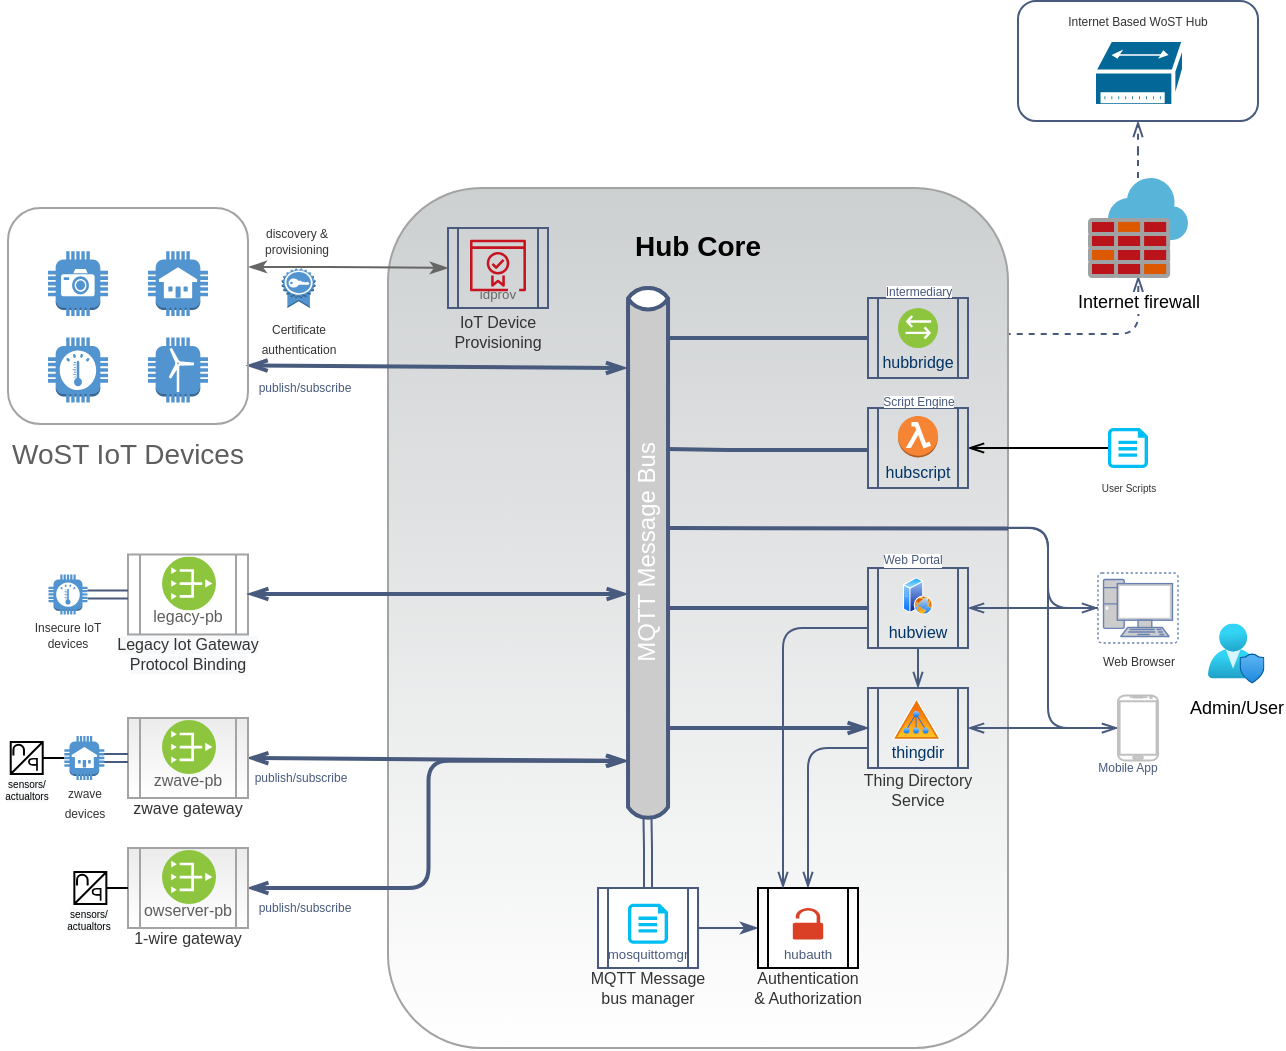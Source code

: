 <mxfile>
    <diagram id="R2lEEEUBdFMjLlhIrx00" name="Page-1">
        <mxGraphModel dx="1558" dy="1022" grid="1" gridSize="10" guides="1" tooltips="1" connect="1" arrows="1" fold="1" page="1" pageScale="1" pageWidth="1100" pageHeight="850" math="0" shadow="0" extFonts="Permanent Marker^https://fonts.googleapis.com/css?family=Permanent+Marker">
            <root>
                <mxCell id="0"/>
                <mxCell id="1" parent="0"/>
                <mxCell id="lF8kmD1tluEkQYO1DwVj-107" style="edgeStyle=orthogonalEdgeStyle;rounded=1;orthogonalLoop=1;jettySize=auto;html=1;entryX=0.503;entryY=0.978;entryDx=0;entryDy=0;entryPerimeter=0;fontSize=6;fontColor=#333333;startArrow=none;startFill=0;endArrow=openThin;endFill=0;strokeColor=#485A7D;strokeWidth=1;exitX=1.007;exitY=0.45;exitDx=0;exitDy=0;dashed=1;exitPerimeter=0;" parent="1" source="bU0qzXOmjMXZSUoyWyyo-3" target="N-IbD50z_q2hXyC0bmqv-1" edge="1">
                    <mxGeometry relative="1" as="geometry"/>
                </mxCell>
                <mxCell id="lF8kmD1tluEkQYO1DwVj-26" value="&lt;h3 style=&quot;font-size: 14px;&quot;&gt;Hub Core&lt;/h3&gt;" style="rounded=1;whiteSpace=wrap;html=1;fontSize=14;verticalAlign=top;strokeColor=#A3A3A3;fillColor=#CDD0D1;gradientColor=#ffffff;" parent="1" vertex="1">
                    <mxGeometry x="270" y="110" width="310" height="430" as="geometry"/>
                </mxCell>
                <mxCell id="lF8kmD1tluEkQYO1DwVj-121" style="edgeStyle=orthogonalEdgeStyle;rounded=1;orthogonalLoop=1;jettySize=auto;html=1;entryX=0.5;entryY=1;entryDx=0;entryDy=0;dashed=1;fontSize=6;fontColor=#333333;startArrow=none;startFill=0;endArrow=openThin;endFill=0;strokeColor=#485A7D;strokeWidth=1;" parent="1" source="N-IbD50z_q2hXyC0bmqv-1" target="lF8kmD1tluEkQYO1DwVj-119" edge="1">
                    <mxGeometry relative="1" as="geometry"/>
                </mxCell>
                <mxCell id="N-IbD50z_q2hXyC0bmqv-1" value="Internet firewall" style="aspect=fixed;html=1;points=[];align=center;image;fontSize=9;image=img/lib/mscae/Azure_Firewall.svg;" parent="1" vertex="1">
                    <mxGeometry x="620" y="105" width="50" height="50" as="geometry"/>
                </mxCell>
                <mxCell id="N-IbD50z_q2hXyC0bmqv-20" value="&lt;font style=&quot;font-size: 9px&quot;&gt;Admin/User&lt;/font&gt;" style="aspect=fixed;html=1;points=[];align=center;image;fontSize=9;image=img/lib/azure2/management_governance/User_Privacy.svg;" parent="1" vertex="1">
                    <mxGeometry x="680" y="327.74" width="28.24" height="30" as="geometry"/>
                </mxCell>
                <mxCell id="lF8kmD1tluEkQYO1DwVj-56" style="edgeStyle=orthogonalEdgeStyle;rounded=1;orthogonalLoop=1;jettySize=auto;html=1;entryX=1;entryY=0.5;entryDx=0;entryDy=0;fontSize=6;fontColor=#333333;startArrow=openThin;startFill=0;endArrow=openThin;endFill=0;strokeColor=#485A7D;exitX=0.115;exitY=0.237;exitDx=0;exitDy=0;exitPerimeter=0;strokeWidth=2;" parent="1" source="N-IbD50z_q2hXyC0bmqv-24" target="lF8kmD1tluEkQYO1DwVj-37" edge="1">
                    <mxGeometry relative="1" as="geometry"/>
                </mxCell>
                <mxCell id="N-IbD50z_q2hXyC0bmqv-24" value="MQTT Message Bus" style="html=1;fillColor=#CCCCCC;gradientColor=none;gradientDirection=north;strokeWidth=2;shape=mxgraph.networks.bus;gradientColor=none;gradientDirection=north;fontColor=#ffffff;perimeter=backbonePerimeter;backboneSize=20;rotation=-90;strokeColor=#485A7D;" parent="1" vertex="1">
                    <mxGeometry x="264.94" y="272.93" width="270.16" height="39" as="geometry"/>
                </mxCell>
                <mxCell id="N-IbD50z_q2hXyC0bmqv-25" value="" style="edgeStyle=none;rounded=0;endArrow=openThin;html=1;strokeWidth=2;entryX=0.842;entryY=0.222;entryDx=0;entryDy=0;entryPerimeter=0;exitX=0.997;exitY=0.729;exitDx=0;exitDy=0;strokeColor=#485A7D;startArrow=openThin;startFill=0;endFill=0;exitPerimeter=0;" parent="1" source="lF8kmD1tluEkQYO1DwVj-42" target="N-IbD50z_q2hXyC0bmqv-24" edge="1">
                    <mxGeometry relative="1" as="geometry">
                        <mxPoint x="320" y="199" as="sourcePoint"/>
                    </mxGeometry>
                </mxCell>
                <mxCell id="N-IbD50z_q2hXyC0bmqv-26" value="" style="edgeStyle=none;rounded=0;endArrow=openThin;html=1;strokeWidth=2;entryX=0.115;entryY=0.222;entryDx=0;entryDy=0;entryPerimeter=0;exitX=1;exitY=0.5;exitDx=0;exitDy=0;strokeColor=#485A7D;startArrow=openThin;startFill=0;endFill=0;" parent="1" source="lF8kmD1tluEkQYO1DwVj-50" target="N-IbD50z_q2hXyC0bmqv-24" edge="1">
                    <mxGeometry relative="1" as="geometry">
                        <mxPoint x="320" y="241" as="sourcePoint"/>
                    </mxGeometry>
                </mxCell>
                <mxCell id="N-IbD50z_q2hXyC0bmqv-27" value="" style="edgeStyle=none;rounded=0;endArrow=none;html=1;strokeWidth=2;entryX=0.546;entryY=0.764;entryDx=0;entryDy=0;entryPerimeter=0;strokeColor=#485A7D;exitX=1;exitY=0.396;exitDx=0;exitDy=0;exitPerimeter=0;" parent="1" source="lF8kmD1tluEkQYO1DwVj-26" target="N-IbD50z_q2hXyC0bmqv-24" edge="1">
                    <mxGeometry relative="1" as="geometry">
                        <mxPoint x="510" y="193" as="sourcePoint"/>
                        <Array as="points"/>
                    </mxGeometry>
                </mxCell>
                <mxCell id="N-IbD50z_q2hXyC0bmqv-28" value="" style="edgeStyle=none;rounded=0;endArrow=none;html=1;strokeWidth=2;entryX=0.692;entryY=0.737;entryDx=0;entryDy=0;entryPerimeter=0;strokeColor=#485A7D;" parent="1" target="N-IbD50z_q2hXyC0bmqv-24" edge="1">
                    <mxGeometry relative="1" as="geometry">
                        <mxPoint x="510" y="241" as="sourcePoint"/>
                        <Array as="points">
                            <mxPoint x="440" y="241"/>
                        </Array>
                    </mxGeometry>
                </mxCell>
                <mxCell id="N-IbD50z_q2hXyC0bmqv-30" value="" style="edgeStyle=none;rounded=0;endArrow=none;html=1;strokeWidth=2;exitX=0;exitY=0.5;exitDx=0;exitDy=0;startArrow=openThin;startFill=0;strokeColor=#485A7D;" parent="1" source="lF8kmD1tluEkQYO1DwVj-8" target="N-IbD50z_q2hXyC0bmqv-24" edge="1">
                    <mxGeometry relative="1" as="geometry">
                        <mxPoint x="370" y="350" as="sourcePoint"/>
                    </mxGeometry>
                </mxCell>
                <mxCell id="N-IbD50z_q2hXyC0bmqv-31" value="" style="edgeStyle=none;rounded=0;endArrow=none;html=1;strokeWidth=2;strokeColor=#485A7D;" parent="1" target="N-IbD50z_q2hXyC0bmqv-24" edge="1">
                    <mxGeometry relative="1" as="geometry">
                        <mxPoint x="510" y="320" as="sourcePoint"/>
                        <Array as="points">
                            <mxPoint x="420" y="320"/>
                        </Array>
                    </mxGeometry>
                </mxCell>
                <mxCell id="lF8kmD1tluEkQYO1DwVj-3" value="" style="group;strokeColor=#485A7D;" parent="1" vertex="1" connectable="0">
                    <mxGeometry x="375.01" y="460" width="50" height="40" as="geometry"/>
                </mxCell>
                <mxCell id="lF8kmD1tluEkQYO1DwVj-1" value="&lt;font style=&quot;font-size: 8px&quot;&gt;&lt;sub&gt;mosquittomgr&lt;/sub&gt;&lt;/font&gt;" style="shape=process;whiteSpace=wrap;html=1;backgroundOutline=1;align=center;verticalAlign=bottom;fontColor=#485A7D;strokeColor=#485A7D;" parent="lF8kmD1tluEkQYO1DwVj-3" vertex="1">
                    <mxGeometry width="50" height="40" as="geometry"/>
                </mxCell>
                <mxCell id="lF8kmD1tluEkQYO1DwVj-61" value="" style="verticalLabelPosition=bottom;html=1;verticalAlign=top;align=center;strokeColor=none;fillColor=#00BEF2;shape=mxgraph.azure.cloud_services_configuration_file;pointerEvents=1;fontSize=5;fontColor=#333333;" parent="lF8kmD1tluEkQYO1DwVj-3" vertex="1">
                    <mxGeometry x="15.01" y="7.9" width="20" height="20" as="geometry"/>
                </mxCell>
                <mxCell id="lF8kmD1tluEkQYO1DwVj-15" style="edgeStyle=orthogonalEdgeStyle;rounded=1;orthogonalLoop=1;jettySize=auto;html=1;fontSize=8;entryX=0.009;entryY=0.493;entryDx=0;entryDy=0;entryPerimeter=0;shape=link;strokeColor=#485A7D;" parent="1" source="lF8kmD1tluEkQYO1DwVj-1" target="N-IbD50z_q2hXyC0bmqv-24" edge="1">
                    <mxGeometry relative="1" as="geometry"/>
                </mxCell>
                <mxCell id="lF8kmD1tluEkQYO1DwVj-16" value="&lt;font style=&quot;font-size: 8px&quot;&gt;MQTT Message bus manager&lt;/font&gt;" style="text;html=1;strokeColor=none;fillColor=none;align=center;verticalAlign=middle;whiteSpace=wrap;rounded=0;fontSize=8;fontColor=#333333;" parent="1" vertex="1">
                    <mxGeometry x="370" y="500" width="60" height="20" as="geometry"/>
                </mxCell>
                <mxCell id="lF8kmD1tluEkQYO1DwVj-17" value="" style="group;fontColor=#485A7D;" parent="1" vertex="1" connectable="0">
                    <mxGeometry x="300" y="130" width="50" height="40" as="geometry"/>
                </mxCell>
                <mxCell id="lF8kmD1tluEkQYO1DwVj-18" value="&lt;font style=&quot;font-size: 8px&quot; color=&quot;#666666&quot;&gt;&lt;sub&gt;idprov&lt;/sub&gt;&lt;/font&gt;" style="shape=process;whiteSpace=wrap;html=1;backgroundOutline=1;align=center;verticalAlign=bottom;strokeColor=#485A7D;fillColor=none;" parent="lF8kmD1tluEkQYO1DwVj-17" vertex="1">
                    <mxGeometry width="50" height="40" as="geometry"/>
                </mxCell>
                <mxCell id="lF8kmD1tluEkQYO1DwVj-21" value="" style="outlineConnect=0;fontColor=#232F3E;gradientColor=none;fillColor=#C7131F;strokeColor=none;dashed=0;verticalLabelPosition=bottom;verticalAlign=top;align=center;html=1;fontSize=12;fontStyle=0;aspect=fixed;pointerEvents=1;shape=mxgraph.aws4.certificate_manager_2;" parent="lF8kmD1tluEkQYO1DwVj-17" vertex="1">
                    <mxGeometry x="11" y="5.79" width="28" height="25.85" as="geometry"/>
                </mxCell>
                <mxCell id="lF8kmD1tluEkQYO1DwVj-25" value="&lt;font style=&quot;font-size: 8px&quot; color=&quot;#333333&quot;&gt;IoT Device Provisioning&lt;/font&gt;" style="text;html=1;strokeColor=none;fillColor=none;align=center;verticalAlign=middle;whiteSpace=wrap;rounded=0;fontSize=8;fontColor=#485A7D;" parent="1" vertex="1">
                    <mxGeometry x="295" y="174.5" width="60" height="15" as="geometry"/>
                </mxCell>
                <mxCell id="lF8kmD1tluEkQYO1DwVj-33" style="edgeStyle=orthogonalEdgeStyle;rounded=1;orthogonalLoop=1;jettySize=auto;html=1;exitX=1;exitY=0.5;exitDx=0;exitDy=0;entryX=0;entryY=0.5;entryDx=0;entryDy=0;fontSize=14;endArrow=classicThin;endFill=1;strokeColor=#485A7D;" parent="1" source="lF8kmD1tluEkQYO1DwVj-1" target="N-IbD50z_q2hXyC0bmqv-35" edge="1">
                    <mxGeometry relative="1" as="geometry"/>
                </mxCell>
                <mxCell id="lF8kmD1tluEkQYO1DwVj-34" style="edgeStyle=orthogonalEdgeStyle;rounded=1;orthogonalLoop=1;jettySize=auto;html=1;exitX=0;exitY=0.75;exitDx=0;exitDy=0;entryX=0.5;entryY=0;entryDx=0;entryDy=0;fontSize=14;endArrow=openThin;endFill=0;strokeColor=#485A7D;" parent="1" source="lF8kmD1tluEkQYO1DwVj-8" target="N-IbD50z_q2hXyC0bmqv-35" edge="1">
                    <mxGeometry relative="1" as="geometry"/>
                </mxCell>
                <mxCell id="lF8kmD1tluEkQYO1DwVj-44" style="edgeStyle=orthogonalEdgeStyle;rounded=1;orthogonalLoop=1;jettySize=auto;html=1;exitX=1.003;exitY=0.273;exitDx=0;exitDy=0;entryX=0;entryY=0.5;entryDx=0;entryDy=0;fontSize=14;startArrow=classicThin;startFill=1;endArrow=classicThin;endFill=1;strokeColor=#666666;exitPerimeter=0;" parent="1" source="lF8kmD1tluEkQYO1DwVj-42" target="lF8kmD1tluEkQYO1DwVj-18" edge="1">
                    <mxGeometry relative="1" as="geometry"/>
                </mxCell>
                <mxCell id="lF8kmD1tluEkQYO1DwVj-53" value="discovery &amp;amp; &lt;br&gt;provisioning" style="edgeLabel;html=1;align=center;verticalAlign=middle;resizable=0;points=[];fontSize=6;fontColor=#333333;" parent="lF8kmD1tluEkQYO1DwVj-44" vertex="1" connectable="0">
                    <mxGeometry x="-0.529" y="-1" relative="1" as="geometry">
                        <mxPoint y="-14" as="offset"/>
                    </mxGeometry>
                </mxCell>
                <mxCell id="lF8kmD1tluEkQYO1DwVj-45" value="" style="outlineConnect=0;dashed=0;verticalLabelPosition=bottom;verticalAlign=top;align=center;html=1;shape=mxgraph.aws3.certificate;fillColor=#5294CF;gradientColor=none;fontSize=14;strokeColor=#A3A3A3;" parent="1" vertex="1">
                    <mxGeometry x="216.82" y="150" width="17" height="20" as="geometry"/>
                </mxCell>
                <mxCell id="lF8kmD1tluEkQYO1DwVj-47" value="&lt;font style=&quot;font-size: 6px&quot; color=&quot;#333333&quot;&gt;Certificate authentication&lt;/font&gt;" style="text;html=1;strokeColor=none;fillColor=none;align=center;verticalAlign=middle;whiteSpace=wrap;rounded=0;fontSize=8;" parent="1" vertex="1">
                    <mxGeometry x="206.82" y="177.5" width="37" height="15" as="geometry"/>
                </mxCell>
                <mxCell id="lF8kmD1tluEkQYO1DwVj-54" value="&lt;font color=&quot;#485a7d&quot;&gt;publish/subscribe&lt;/font&gt;" style="edgeLabel;html=1;align=center;verticalAlign=middle;resizable=0;points=[];fontSize=6;" parent="1" vertex="1" connectable="0">
                    <mxGeometry x="230" y="210" as="geometry">
                        <mxPoint x="-2" as="offset"/>
                    </mxGeometry>
                </mxCell>
                <mxCell id="lF8kmD1tluEkQYO1DwVj-55" value="" style="group" parent="1" vertex="1" connectable="0">
                    <mxGeometry x="505" y="360" width="60" height="58" as="geometry"/>
                </mxCell>
                <mxCell id="lF8kmD1tluEkQYO1DwVj-9" value="" style="group" parent="lF8kmD1tluEkQYO1DwVj-55" vertex="1" connectable="0">
                    <mxGeometry x="15" width="40" height="40" as="geometry"/>
                </mxCell>
                <mxCell id="lF8kmD1tluEkQYO1DwVj-8" value="&lt;font&gt;thingdir&lt;/font&gt;" style="shape=process;whiteSpace=wrap;html=1;backgroundOutline=1;gradientColor=none;verticalAlign=bottom;fillColor=none;fontSize=8;fontColor=#003366;strokeColor=#485A7D;" parent="lF8kmD1tluEkQYO1DwVj-9" vertex="1">
                    <mxGeometry x="-10" width="50" height="40" as="geometry"/>
                </mxCell>
                <mxCell id="lF8kmD1tluEkQYO1DwVj-7" value="" style="aspect=fixed;perimeter=ellipsePerimeter;html=1;align=center;shadow=0;dashed=0;spacingTop=3;image;image=img/lib/active_directory/active_directory.svg;fillColor=#5E5E5E;gradientColor=none;" parent="lF8kmD1tluEkQYO1DwVj-9" vertex="1">
                    <mxGeometry x="2" y="5" width="24.62" height="20.93" as="geometry"/>
                </mxCell>
                <mxCell id="lF8kmD1tluEkQYO1DwVj-13" value="&lt;font style=&quot;font-size: 8px&quot; color=&quot;#333333&quot;&gt;Thing Directory Service&lt;/font&gt;" style="text;html=1;strokeColor=none;fillColor=none;align=center;verticalAlign=middle;whiteSpace=wrap;rounded=0;fontSize=8;fontColor=#666666;" parent="lF8kmD1tluEkQYO1DwVj-55" vertex="1">
                    <mxGeometry y="43" width="60" height="15" as="geometry"/>
                </mxCell>
                <mxCell id="lF8kmD1tluEkQYO1DwVj-2" value="" style="group;fontColor=#485A7D;" parent="1" vertex="1" connectable="0">
                    <mxGeometry x="455" y="460" width="50" height="40" as="geometry"/>
                </mxCell>
                <mxCell id="N-IbD50z_q2hXyC0bmqv-35" value="&lt;font style=&quot;font-size: 8px&quot; color=&quot;#485a7d&quot;&gt;&lt;sub&gt;hubauth&lt;/sub&gt;&lt;/font&gt;" style="shape=process;whiteSpace=wrap;html=1;backgroundOutline=1;align=center;verticalAlign=bottom;" parent="lF8kmD1tluEkQYO1DwVj-2" vertex="1">
                    <mxGeometry width="50" height="40" as="geometry"/>
                </mxCell>
                <mxCell id="N-IbD50z_q2hXyC0bmqv-36" value="" style="pointerEvents=1;shadow=0;dashed=0;html=1;strokeColor=none;labelPosition=center;verticalLabelPosition=bottom;verticalAlign=top;outlineConnect=0;align=center;shape=mxgraph.office.security.lock_unprotected;fillColor=#DA4026;" parent="lF8kmD1tluEkQYO1DwVj-2" vertex="1">
                    <mxGeometry x="17.4" y="10" width="15.21" height="15.79" as="geometry"/>
                </mxCell>
                <mxCell id="lF8kmD1tluEkQYO1DwVj-12" value="&lt;font style=&quot;font-size: 8px&quot; color=&quot;#333333&quot;&gt;Authentication &amp;amp; Authorization&lt;/font&gt;" style="text;html=1;strokeColor=none;fillColor=none;align=center;verticalAlign=middle;whiteSpace=wrap;rounded=0;fontSize=8;" parent="1" vertex="1">
                    <mxGeometry x="450" y="500" width="60" height="20" as="geometry"/>
                </mxCell>
                <mxCell id="lF8kmD1tluEkQYO1DwVj-65" value="" style="group" parent="1" vertex="1" connectable="0">
                    <mxGeometry x="510" y="300" width="50" height="40" as="geometry"/>
                </mxCell>
                <mxCell id="lF8kmD1tluEkQYO1DwVj-63" value="" style="aspect=fixed;perimeter=ellipsePerimeter;html=1;align=center;shadow=0;dashed=0;spacingTop=3;image;image=img/lib/active_directory/web_server.svg;fontSize=5;fontColor=#333333;strokeColor=#485A7D;fillColor=none;gradientColor=none;" parent="lF8kmD1tluEkQYO1DwVj-65" vertex="1">
                    <mxGeometry x="17.5" y="4.63" width="15" height="18.75" as="geometry"/>
                </mxCell>
                <mxCell id="lF8kmD1tluEkQYO1DwVj-64" value="&lt;font&gt;hubview&lt;br&gt;&lt;/font&gt;" style="shape=process;whiteSpace=wrap;html=1;backgroundOutline=1;gradientColor=none;verticalAlign=bottom;fillColor=none;fontSize=8;fontColor=#003366;strokeColor=#485A7D;" parent="lF8kmD1tluEkQYO1DwVj-65" vertex="1">
                    <mxGeometry width="50" height="40" as="geometry"/>
                </mxCell>
                <mxCell id="lF8kmD1tluEkQYO1DwVj-67" style="edgeStyle=orthogonalEdgeStyle;rounded=1;orthogonalLoop=1;jettySize=auto;html=1;entryX=0.5;entryY=0;entryDx=0;entryDy=0;fontSize=5;fontColor=#333333;startArrow=none;startFill=0;endArrow=openThin;endFill=0;strokeWidth=1;strokeColor=#485A7D;" parent="1" source="lF8kmD1tluEkQYO1DwVj-64" target="lF8kmD1tluEkQYO1DwVj-8" edge="1">
                    <mxGeometry relative="1" as="geometry"/>
                </mxCell>
                <mxCell id="lF8kmD1tluEkQYO1DwVj-68" style="edgeStyle=orthogonalEdgeStyle;rounded=1;orthogonalLoop=1;jettySize=auto;html=1;exitX=0;exitY=0.75;exitDx=0;exitDy=0;entryX=0.25;entryY=0;entryDx=0;entryDy=0;fontSize=5;fontColor=#333333;startArrow=none;startFill=0;endArrow=openThin;endFill=0;strokeColor=#485A7D;strokeWidth=1;" parent="1" source="lF8kmD1tluEkQYO1DwVj-64" target="N-IbD50z_q2hXyC0bmqv-35" edge="1">
                    <mxGeometry relative="1" as="geometry"/>
                </mxCell>
                <mxCell id="bU0qzXOmjMXZSUoyWyyo-9" style="edgeStyle=orthogonalEdgeStyle;rounded=0;orthogonalLoop=1;jettySize=auto;html=1;entryX=0;entryY=0.5;entryDx=0;entryDy=0;entryPerimeter=0;endArrow=none;endFill=0;startArrow=openThin;startFill=0;" parent="1" source="lF8kmD1tluEkQYO1DwVj-72" target="bU0qzXOmjMXZSUoyWyyo-8" edge="1">
                    <mxGeometry relative="1" as="geometry"/>
                </mxCell>
                <mxCell id="lF8kmD1tluEkQYO1DwVj-72" value="&lt;font&gt;hubscript&lt;br&gt;&lt;/font&gt;" style="shape=process;whiteSpace=wrap;html=1;backgroundOutline=1;gradientColor=none;verticalAlign=bottom;fillColor=none;fontSize=8;fontColor=#003366;strokeColor=#485A7D;" parent="1" vertex="1">
                    <mxGeometry x="510" y="220" width="50" height="40" as="geometry"/>
                </mxCell>
                <mxCell id="lF8kmD1tluEkQYO1DwVj-77" style="edgeStyle=orthogonalEdgeStyle;rounded=1;orthogonalLoop=1;jettySize=auto;html=1;entryX=1;entryY=0.5;entryDx=0;entryDy=0;fontSize=5;fontColor=#333333;startArrow=none;startFill=0;endArrow=openThin;endFill=0;strokeColor=#485A7D;strokeWidth=1;exitX=0;exitY=0.5;exitDx=0;exitDy=0;exitPerimeter=0;" parent="1" source="lF8kmD1tluEkQYO1DwVj-114" target="lF8kmD1tluEkQYO1DwVj-64" edge="1">
                    <mxGeometry relative="1" as="geometry">
                        <mxPoint x="629.6" y="327.962" as="sourcePoint"/>
                    </mxGeometry>
                </mxCell>
                <mxCell id="lF8kmD1tluEkQYO1DwVj-80" value="" style="group;verticalAlign=top;labelPosition=center;verticalLabelPosition=bottom;align=center;" parent="1" vertex="1" connectable="0">
                    <mxGeometry x="80" y="120" width="120" height="135" as="geometry"/>
                </mxCell>
                <mxCell id="lF8kmD1tluEkQYO1DwVj-42" value="&lt;font color=&quot;#5e5e5e&quot; style=&quot;font-size: 14px;&quot;&gt;WoST IoT Devices&lt;/font&gt;" style="rounded=1;whiteSpace=wrap;html=1;fontSize=14;strokeColor=#A3A3A3;fillColor=none;gradientColor=none;verticalAlign=top;labelPosition=center;verticalLabelPosition=bottom;align=center;" parent="lF8kmD1tluEkQYO1DwVj-80" vertex="1">
                    <mxGeometry width="120" height="108" as="geometry"/>
                </mxCell>
                <mxCell id="lF8kmD1tluEkQYO1DwVj-28" value="" style="outlineConnect=0;dashed=0;verticalLabelPosition=bottom;verticalAlign=top;align=center;html=1;shape=mxgraph.aws3.thermostat;fillColor=#5294CF;gradientColor=none;fontSize=14;strokeColor=#A3A3A3;labelPosition=center;" parent="lF8kmD1tluEkQYO1DwVj-80" vertex="1">
                    <mxGeometry x="20" y="64.8" width="30" height="32.4" as="geometry"/>
                </mxCell>
                <mxCell id="lF8kmD1tluEkQYO1DwVj-29" value="" style="outlineConnect=0;dashed=0;verticalLabelPosition=bottom;verticalAlign=top;align=center;html=1;shape=mxgraph.aws3.house;fillColor=#5294CF;gradientColor=none;fontSize=14;strokeColor=#A3A3A3;labelPosition=center;" parent="lF8kmD1tluEkQYO1DwVj-80" vertex="1">
                    <mxGeometry x="70" y="21.6" width="30" height="32.4" as="geometry"/>
                </mxCell>
                <mxCell id="lF8kmD1tluEkQYO1DwVj-30" value="" style="outlineConnect=0;dashed=0;verticalLabelPosition=bottom;verticalAlign=top;align=center;html=1;shape=mxgraph.aws3.camera;fillColor=#5294CF;gradientColor=none;fontSize=14;strokeColor=#A3A3A3;labelPosition=center;" parent="lF8kmD1tluEkQYO1DwVj-80" vertex="1">
                    <mxGeometry x="20" y="21.6" width="30" height="32.4" as="geometry"/>
                </mxCell>
                <mxCell id="lF8kmD1tluEkQYO1DwVj-31" value="" style="outlineConnect=0;dashed=0;verticalLabelPosition=bottom;verticalAlign=top;align=center;html=1;shape=mxgraph.aws3.windfarm;fillColor=#5294CF;gradientColor=none;fontSize=14;strokeColor=#A3A3A3;labelPosition=center;" parent="lF8kmD1tluEkQYO1DwVj-80" vertex="1">
                    <mxGeometry x="70" y="64.8" width="30" height="32.4" as="geometry"/>
                </mxCell>
                <mxCell id="lF8kmD1tluEkQYO1DwVj-82" value="" style="group" parent="1" vertex="1" connectable="0">
                    <mxGeometry x="140" y="293.25" width="60" height="40" as="geometry"/>
                </mxCell>
                <mxCell id="lF8kmD1tluEkQYO1DwVj-83" value="&lt;font style=&quot;font-size: 8px&quot; color=&quot;#5e5e5e&quot;&gt;legacy-pb&lt;/font&gt;" style="shape=process;whiteSpace=wrap;html=1;backgroundOutline=1;fontSize=14;strokeColor=#A3A3A3;fillColor=none;gradientColor=none;verticalAlign=bottom;" parent="lF8kmD1tluEkQYO1DwVj-82" vertex="1">
                    <mxGeometry width="60" height="40" as="geometry"/>
                </mxCell>
                <mxCell id="lF8kmD1tluEkQYO1DwVj-84" value="" style="aspect=fixed;perimeter=ellipsePerimeter;html=1;align=center;shadow=0;dashed=0;fontColor=#4277BB;labelBackgroundColor=#ffffff;fontSize=12;spacingTop=3;image;image=img/lib/ibm/vpc/PublicGateway.svg;strokeColor=#A3A3A3;fillColor=none;gradientColor=none;" parent="lF8kmD1tluEkQYO1DwVj-82" vertex="1">
                    <mxGeometry x="17" y="1" width="27" height="27" as="geometry"/>
                </mxCell>
                <mxCell id="lF8kmD1tluEkQYO1DwVj-85" value="" style="group" parent="1" vertex="1" connectable="0">
                    <mxGeometry x="108.18" y="440" width="91.82" height="50" as="geometry"/>
                </mxCell>
                <mxCell id="lF8kmD1tluEkQYO1DwVj-38" value="&lt;font style=&quot;font-size: 8px&quot; color=&quot;#333333&quot;&gt;1-wire gateway&lt;/font&gt;" style="text;html=1;strokeColor=none;fillColor=none;align=center;verticalAlign=middle;whiteSpace=wrap;rounded=0;fontSize=8;" parent="lF8kmD1tluEkQYO1DwVj-85" vertex="1">
                    <mxGeometry x="31.82" y="40" width="60" height="10" as="geometry"/>
                </mxCell>
                <mxCell id="lF8kmD1tluEkQYO1DwVj-39" value="" style="group" parent="lF8kmD1tluEkQYO1DwVj-85" vertex="1" connectable="0">
                    <mxGeometry x="31.82" width="60" height="40" as="geometry"/>
                </mxCell>
                <mxCell id="lF8kmD1tluEkQYO1DwVj-37" value="&lt;font style=&quot;font-size: 8px&quot; color=&quot;#5e5e5e&quot;&gt;owserver-pb&lt;/font&gt;" style="shape=process;whiteSpace=wrap;html=1;backgroundOutline=1;fontSize=14;strokeColor=#A3A3A3;verticalAlign=bottom;fillColor=#EBEBEB;gradientColor=#ffffff;" parent="lF8kmD1tluEkQYO1DwVj-39" vertex="1">
                    <mxGeometry width="60" height="40" as="geometry"/>
                </mxCell>
                <mxCell id="lF8kmD1tluEkQYO1DwVj-36" value="" style="aspect=fixed;perimeter=ellipsePerimeter;html=1;align=center;shadow=0;dashed=0;fontColor=#4277BB;labelBackgroundColor=#ffffff;fontSize=12;spacingTop=3;image;image=img/lib/ibm/vpc/PublicGateway.svg;strokeColor=#A3A3A3;fillColor=none;gradientColor=none;" parent="lF8kmD1tluEkQYO1DwVj-39" vertex="1">
                    <mxGeometry x="17" y="1" width="27" height="27" as="geometry"/>
                </mxCell>
                <mxCell id="lF8kmD1tluEkQYO1DwVj-40" value="" style="verticalLabelPosition=bottom;aspect=fixed;html=1;verticalAlign=top;strokeColor=#000000;fillColor=#000000;align=center;outlineConnect=0;shape=mxgraph.fluid_power.x11770;points=[[0,0.5,0]];fontSize=14;flipH=1;" parent="lF8kmD1tluEkQYO1DwVj-85" vertex="1">
                    <mxGeometry x="5" y="11.99" width="26.82" height="16.02" as="geometry"/>
                </mxCell>
                <mxCell id="lF8kmD1tluEkQYO1DwVj-58" value="&lt;meta charset=&quot;utf-8&quot; style=&quot;font-size: 5px;&quot;&gt;&lt;span style=&quot;color: rgb(0, 0, 0); font-family: helvetica; font-size: 5px; font-style: normal; font-weight: 400; letter-spacing: normal; text-indent: 0px; text-transform: none; word-spacing: 0px; background-color: rgb(248, 249, 250); display: inline; float: none;&quot;&gt;sensors/&lt;/span&gt;&lt;br style=&quot;color: rgb(0, 0, 0); font-family: helvetica; font-size: 5px; font-style: normal; font-weight: 400; letter-spacing: normal; text-indent: 0px; text-transform: none; word-spacing: 0px; background-color: rgb(248, 249, 250);&quot;&gt;&lt;span style=&quot;color: rgb(0, 0, 0); font-family: helvetica; font-size: 5px; font-style: normal; font-weight: 400; letter-spacing: normal; text-indent: 0px; text-transform: none; word-spacing: 0px; background-color: rgb(248, 249, 250); display: inline; float: none;&quot;&gt;actualtors&lt;/span&gt;" style="text;whiteSpace=wrap;html=1;fontSize=5;fontColor=#333333;align=center;verticalAlign=middle;" parent="lF8kmD1tluEkQYO1DwVj-85" vertex="1">
                    <mxGeometry y="30" width="25" height="10" as="geometry"/>
                </mxCell>
                <mxCell id="lF8kmD1tluEkQYO1DwVj-86" value="" style="group" parent="1" vertex="1" connectable="0">
                    <mxGeometry x="76" y="375" width="124" height="50" as="geometry"/>
                </mxCell>
                <mxCell id="lF8kmD1tluEkQYO1DwVj-48" value="&lt;font style=&quot;font-size: 8px&quot; color=&quot;#333333&quot;&gt;zwave gateway&lt;/font&gt;" style="text;html=1;strokeColor=none;fillColor=none;align=center;verticalAlign=middle;whiteSpace=wrap;rounded=0;fontSize=8;" parent="lF8kmD1tluEkQYO1DwVj-86" vertex="1">
                    <mxGeometry x="64" y="40" width="60" height="10" as="geometry"/>
                </mxCell>
                <mxCell id="lF8kmD1tluEkQYO1DwVj-49" value="" style="group" parent="lF8kmD1tluEkQYO1DwVj-86" vertex="1" connectable="0">
                    <mxGeometry x="64" width="60" height="40" as="geometry"/>
                </mxCell>
                <mxCell id="lF8kmD1tluEkQYO1DwVj-50" value="&lt;font style=&quot;font-size: 8px&quot; color=&quot;#5e5e5e&quot;&gt;zwave-pb&lt;/font&gt;" style="shape=process;whiteSpace=wrap;html=1;backgroundOutline=1;fontSize=14;strokeColor=#A3A3A3;verticalAlign=bottom;fillColor=#EBEBEB;gradientColor=#ffffff;" parent="lF8kmD1tluEkQYO1DwVj-49" vertex="1">
                    <mxGeometry width="60" height="40" as="geometry"/>
                </mxCell>
                <mxCell id="lF8kmD1tluEkQYO1DwVj-51" value="" style="aspect=fixed;perimeter=ellipsePerimeter;html=1;align=center;shadow=0;dashed=0;fontColor=#4277BB;labelBackgroundColor=#ffffff;fontSize=12;spacingTop=3;image;image=img/lib/ibm/vpc/PublicGateway.svg;strokeColor=#A3A3A3;fillColor=none;gradientColor=none;" parent="lF8kmD1tluEkQYO1DwVj-49" vertex="1">
                    <mxGeometry x="17" y="1" width="27" height="27" as="geometry"/>
                </mxCell>
                <mxCell id="lF8kmD1tluEkQYO1DwVj-52" value="" style="verticalLabelPosition=bottom;aspect=fixed;html=1;verticalAlign=middle;strokeColor=#000000;fillColor=#000000;align=center;outlineConnect=0;shape=mxgraph.fluid_power.x11770;points=[[0,0.5,0]];fontSize=6;flipH=1;horizontal=1;" parent="lF8kmD1tluEkQYO1DwVj-86" vertex="1">
                    <mxGeometry x="5.36" y="11.99" width="26.82" height="16.02" as="geometry"/>
                </mxCell>
                <mxCell id="lF8kmD1tluEkQYO1DwVj-57" value="&lt;meta charset=&quot;utf-8&quot; style=&quot;font-size: 5px;&quot;&gt;&lt;span style=&quot;color: rgb(0, 0, 0); font-family: helvetica; font-size: 5px; font-style: normal; font-weight: 400; letter-spacing: normal; text-indent: 0px; text-transform: none; word-spacing: 0px; background-color: rgb(248, 249, 250); display: inline; float: none;&quot;&gt;sensors/&lt;/span&gt;&lt;br style=&quot;color: rgb(0, 0, 0); font-family: helvetica; font-size: 5px; font-style: normal; font-weight: 400; letter-spacing: normal; text-indent: 0px; text-transform: none; word-spacing: 0px; background-color: rgb(248, 249, 250);&quot;&gt;&lt;span style=&quot;color: rgb(0, 0, 0); font-family: helvetica; font-size: 5px; font-style: normal; font-weight: 400; letter-spacing: normal; text-indent: 0px; text-transform: none; word-spacing: 0px; background-color: rgb(248, 249, 250); display: inline; float: none;&quot;&gt;actualtors&lt;/span&gt;" style="text;whiteSpace=wrap;html=1;fontSize=5;fontColor=#333333;align=center;verticalAlign=middle;" parent="lF8kmD1tluEkQYO1DwVj-86" vertex="1">
                    <mxGeometry y="30" width="26.82" height="10" as="geometry"/>
                </mxCell>
                <mxCell id="lF8kmD1tluEkQYO1DwVj-60" style="edgeStyle=orthogonalEdgeStyle;rounded=1;orthogonalLoop=1;jettySize=auto;html=1;entryX=0;entryY=0.5;entryDx=0;entryDy=0;fontSize=6;fontColor=#333333;startArrow=none;startFill=0;endArrow=none;endFill=0;strokeColor=#485A7D;strokeWidth=1;shape=link;" parent="lF8kmD1tluEkQYO1DwVj-86" source="lF8kmD1tluEkQYO1DwVj-59" target="lF8kmD1tluEkQYO1DwVj-50" edge="1">
                    <mxGeometry relative="1" as="geometry"/>
                </mxCell>
                <mxCell id="lF8kmD1tluEkQYO1DwVj-59" value="&lt;font style=&quot;font-size: 6px&quot;&gt;zwave &lt;br&gt;devices&lt;/font&gt;" style="outlineConnect=0;dashed=0;verticalLabelPosition=bottom;verticalAlign=middle;align=center;html=1;shape=mxgraph.aws3.house;fillColor=#5294CF;gradientColor=none;fontSize=8;strokeColor=#485A7D;fontColor=#333333;" parent="lF8kmD1tluEkQYO1DwVj-86" vertex="1">
                    <mxGeometry x="32.18" y="9" width="20" height="21.99" as="geometry"/>
                </mxCell>
                <mxCell id="lF8kmD1tluEkQYO1DwVj-88" value="&lt;font color=&quot;#485a7d&quot;&gt;publish/subscribe&lt;/font&gt;" style="edgeLabel;html=1;align=center;verticalAlign=middle;resizable=0;points=[];fontSize=6;" parent="1" vertex="1" connectable="0">
                    <mxGeometry x="230" y="470" as="geometry">
                        <mxPoint x="-2" as="offset"/>
                    </mxGeometry>
                </mxCell>
                <mxCell id="lF8kmD1tluEkQYO1DwVj-89" value="&lt;font color=&quot;#485a7d&quot;&gt;publish/subscribe&lt;/font&gt;" style="edgeLabel;html=1;align=center;verticalAlign=middle;resizable=0;points=[];fontSize=6;" parent="1" vertex="1" connectable="0">
                    <mxGeometry x="228" y="405" as="geometry">
                        <mxPoint x="-2" as="offset"/>
                    </mxGeometry>
                </mxCell>
                <mxCell id="lF8kmD1tluEkQYO1DwVj-90" value="&lt;span style=&quot;color: rgb(51 , 51 , 51) ; font-family: &amp;#34;helvetica&amp;#34; ; font-size: 8px ; font-style: normal ; font-weight: 400 ; letter-spacing: normal ; text-indent: 0px ; text-transform: none ; word-spacing: 0px ; background-color: rgb(248 , 249 , 250) ; display: inline ; float: none&quot;&gt;Legacy Iot Gateway Protocol Binding&lt;br style=&quot;font-size: 8px&quot;&gt;&lt;/span&gt;" style="text;whiteSpace=wrap;html=1;fontSize=8;fontColor=#333333;verticalAlign=middle;align=center;labelPosition=center;verticalLabelPosition=middle;" parent="1" vertex="1">
                    <mxGeometry x="130" y="335.49" width="80" height="14.51" as="geometry"/>
                </mxCell>
                <mxCell id="lF8kmD1tluEkQYO1DwVj-91" value="" style="edgeStyle=none;rounded=0;endArrow=openThin;html=1;strokeWidth=2;strokeColor=#485A7D;startArrow=openThin;startFill=0;endFill=0;" parent="1" target="N-IbD50z_q2hXyC0bmqv-24" edge="1">
                    <mxGeometry relative="1" as="geometry">
                        <mxPoint x="200" y="313" as="sourcePoint"/>
                        <mxPoint x="389.178" y="313.972" as="targetPoint"/>
                    </mxGeometry>
                </mxCell>
                <mxCell id="lF8kmD1tluEkQYO1DwVj-104" style="edgeStyle=orthogonalEdgeStyle;rounded=1;orthogonalLoop=1;jettySize=auto;html=1;entryX=0;entryY=0.5;entryDx=0;entryDy=0;fontSize=6;fontColor=#333333;startArrow=openThin;startFill=0;endArrow=openThin;endFill=0;strokeColor=#485A7D;strokeWidth=1;shape=link;" parent="1" source="lF8kmD1tluEkQYO1DwVj-101" target="lF8kmD1tluEkQYO1DwVj-83" edge="1">
                    <mxGeometry relative="1" as="geometry"/>
                </mxCell>
                <mxCell id="lF8kmD1tluEkQYO1DwVj-101" value="" style="outlineConnect=0;dashed=0;verticalLabelPosition=bottom;verticalAlign=top;align=center;html=1;shape=mxgraph.aws3.thermostat;fillColor=#5294CF;gradientColor=none;fontSize=8;fontColor=#333333;strokeColor=#485A7D;" parent="1" vertex="1">
                    <mxGeometry x="100.25" y="303.25" width="19.5" height="20" as="geometry"/>
                </mxCell>
                <mxCell id="lF8kmD1tluEkQYO1DwVj-103" value="&lt;font face=&quot;helvetica&quot; style=&quot;font-size: 6px&quot;&gt;Insecure IoT devices&lt;/font&gt;" style="text;whiteSpace=wrap;html=1;fontSize=6;fontColor=#333333;verticalAlign=middle;align=center;" parent="1" vertex="1">
                    <mxGeometry x="90" y="323.25" width="40" height="22.25" as="geometry"/>
                </mxCell>
                <mxCell id="lF8kmD1tluEkQYO1DwVj-108" value="&lt;font color=&quot;#485a7d&quot;&gt;Web Portal&lt;/font&gt;" style="edgeLabel;html=1;align=center;verticalAlign=middle;resizable=0;points=[];fontSize=6;" parent="1" vertex="1" connectable="0">
                    <mxGeometry x="160" y="185" as="geometry">
                        <mxPoint x="372" y="111" as="offset"/>
                    </mxGeometry>
                </mxCell>
                <mxCell id="lF8kmD1tluEkQYO1DwVj-116" style="edgeStyle=orthogonalEdgeStyle;rounded=1;orthogonalLoop=1;jettySize=auto;html=1;entryX=1;entryY=0.5;entryDx=0;entryDy=0;fontSize=6;fontColor=#333333;startArrow=none;startFill=0;endArrow=openThin;endFill=0;strokeColor=#485A7D;strokeWidth=1;" parent="1" source="lF8kmD1tluEkQYO1DwVj-113" target="lF8kmD1tluEkQYO1DwVj-8" edge="1">
                    <mxGeometry relative="1" as="geometry"/>
                </mxCell>
                <mxCell id="lF8kmD1tluEkQYO1DwVj-118" style="edgeStyle=orthogonalEdgeStyle;rounded=1;orthogonalLoop=1;jettySize=auto;html=1;entryX=1.002;entryY=0.395;entryDx=0;entryDy=0;entryPerimeter=0;fontSize=6;fontColor=#333333;startArrow=openThin;startFill=0;endArrow=none;endFill=0;strokeColor=#485A7D;strokeWidth=1;" parent="1" source="lF8kmD1tluEkQYO1DwVj-113" target="lF8kmD1tluEkQYO1DwVj-26" edge="1">
                    <mxGeometry relative="1" as="geometry">
                        <Array as="points">
                            <mxPoint x="600" y="380"/>
                            <mxPoint x="600" y="280"/>
                        </Array>
                    </mxGeometry>
                </mxCell>
                <mxCell id="lF8kmD1tluEkQYO1DwVj-113" value="" style="verticalLabelPosition=bottom;verticalAlign=top;html=1;shadow=0;dashed=0;strokeWidth=1;shape=mxgraph.android.phone2;strokeColor=#c0c0c0;fontSize=5;fontColor=#333333;fillColor=none;gradientColor=none;" parent="1" vertex="1">
                    <mxGeometry x="635" y="363.75" width="20" height="32.5" as="geometry"/>
                </mxCell>
                <mxCell id="lF8kmD1tluEkQYO1DwVj-117" style="edgeStyle=orthogonalEdgeStyle;rounded=1;orthogonalLoop=1;jettySize=auto;html=1;fontSize=6;fontColor=#333333;startArrow=openThin;startFill=0;endArrow=none;endFill=0;strokeColor=#485A7D;strokeWidth=1;" parent="1" source="lF8kmD1tluEkQYO1DwVj-114" edge="1">
                    <mxGeometry relative="1" as="geometry">
                        <mxPoint x="580" y="280" as="targetPoint"/>
                        <Array as="points">
                            <mxPoint x="600" y="320"/>
                            <mxPoint x="600" y="280"/>
                        </Array>
                    </mxGeometry>
                </mxCell>
                <mxCell id="lF8kmD1tluEkQYO1DwVj-114" value="Web Browser" style="verticalAlign=top;verticalLabelPosition=bottom;labelPosition=center;align=center;html=1;outlineConnect=0;fillColor=#CCCCCC;strokeColor=#6881B3;gradientColor=none;gradientDirection=north;strokeWidth=2;shape=mxgraph.networks.virtual_pc;fontSize=6;fontColor=#333333;" parent="1" vertex="1">
                    <mxGeometry x="625" y="302.51" width="40" height="34.98" as="geometry"/>
                </mxCell>
                <mxCell id="lF8kmD1tluEkQYO1DwVj-115" value="&lt;span style=&quot;color: rgb(72 , 90 , 125) ; font-family: &amp;#34;helvetica&amp;#34; ; font-size: 6px ; font-style: normal ; font-weight: 400 ; letter-spacing: normal ; text-indent: 0px ; text-transform: none ; word-spacing: 0px ; background-color: rgb(255 , 255 , 255) ; display: inline ; float: none&quot;&gt;Mobile App&lt;/span&gt;" style="text;whiteSpace=wrap;html=1;fontSize=6;fontColor=#333333;align=center;verticalAlign=middle;" parent="1" vertex="1">
                    <mxGeometry x="620" y="395" width="40" height="10" as="geometry"/>
                </mxCell>
                <mxCell id="lF8kmD1tluEkQYO1DwVj-119" value="Internet Based WoST Hub" style="rounded=1;whiteSpace=wrap;html=1;fontSize=6;fontColor=#333333;strokeColor=#485A7D;fillColor=none;gradientColor=none;align=center;verticalAlign=top;" parent="1" vertex="1">
                    <mxGeometry x="585" y="16.5" width="120" height="60" as="geometry"/>
                </mxCell>
                <mxCell id="lF8kmD1tluEkQYO1DwVj-120" value="" style="shape=mxgraph.cisco.hubs_and_gateways.small_hub;html=1;pointerEvents=1;dashed=0;fillColor=#036897;strokeColor=#ffffff;strokeWidth=2;verticalLabelPosition=bottom;verticalAlign=top;align=center;outlineConnect=0;fontSize=6;fontColor=#333333;" parent="1" vertex="1">
                    <mxGeometry x="623" y="36" width="45" height="33" as="geometry"/>
                </mxCell>
                <mxCell id="bU0qzXOmjMXZSUoyWyyo-1" value="" style="outlineConnect=0;dashed=0;verticalLabelPosition=bottom;verticalAlign=top;align=center;html=1;shape=mxgraph.aws3.lambda_function;fillColor=#F58534;gradientColor=none;" parent="1" vertex="1">
                    <mxGeometry x="525" y="224" width="20" height="20.69" as="geometry"/>
                </mxCell>
                <mxCell id="bU0qzXOmjMXZSUoyWyyo-2" value="&lt;span style=&quot;color: rgb(72 , 90 , 125) ; font-family: &amp;#34;helvetica&amp;#34; ; font-size: 6px ; font-style: normal ; font-weight: 400 ; letter-spacing: normal ; text-indent: 0px ; text-transform: none ; word-spacing: 0px ; background-color: rgb(255 , 255 , 255) ; display: inline ; float: none&quot;&gt;Script Engine&lt;/span&gt;" style="text;html=1;verticalAlign=middle;align=center;" parent="1" vertex="1">
                    <mxGeometry x="520" y="210" width="30" height="10" as="geometry"/>
                </mxCell>
                <mxCell id="bU0qzXOmjMXZSUoyWyyo-3" value="&lt;font&gt;hubbridge&lt;br&gt;&lt;/font&gt;" style="shape=process;whiteSpace=wrap;html=1;backgroundOutline=1;gradientColor=none;verticalAlign=bottom;fillColor=none;fontSize=8;fontColor=#003366;strokeColor=#485A7D;" parent="1" vertex="1">
                    <mxGeometry x="510" y="165" width="50" height="40" as="geometry"/>
                </mxCell>
                <mxCell id="bU0qzXOmjMXZSUoyWyyo-4" value="&lt;span style=&quot;color: rgb(72 , 90 , 125) ; font-family: &amp;#34;helvetica&amp;#34; ; font-size: 6px ; font-style: normal ; font-weight: 400 ; letter-spacing: normal ; text-indent: 0px ; text-transform: none ; word-spacing: 0px ; background-color: rgb(255 , 255 , 255) ; display: inline ; float: none&quot;&gt;Intermediary&lt;/span&gt;" style="text;html=1;verticalAlign=middle;align=center;" parent="1" vertex="1">
                    <mxGeometry x="520" y="155" width="30" height="10" as="geometry"/>
                </mxCell>
                <mxCell id="bU0qzXOmjMXZSUoyWyyo-5" value="" style="edgeStyle=none;rounded=0;endArrow=none;html=1;strokeWidth=2;strokeColor=#485A7D;exitX=0;exitY=0.5;exitDx=0;exitDy=0;" parent="1" source="bU0qzXOmjMXZSUoyWyyo-3" edge="1">
                    <mxGeometry relative="1" as="geometry">
                        <mxPoint x="520" y="251" as="sourcePoint"/>
                        <Array as="points">
                            <mxPoint x="440" y="185"/>
                        </Array>
                        <mxPoint x="410" y="185" as="targetPoint"/>
                    </mxGeometry>
                </mxCell>
                <mxCell id="bU0qzXOmjMXZSUoyWyyo-7" value="" style="aspect=fixed;perimeter=ellipsePerimeter;html=1;align=center;shadow=0;dashed=0;fontColor=#4277BB;labelBackgroundColor=#ffffff;fontSize=12;spacingTop=3;image;image=img/lib/ibm/vpc/Bridge.svg;" parent="1" vertex="1">
                    <mxGeometry x="525" y="170" width="20" height="20" as="geometry"/>
                </mxCell>
                <mxCell id="bU0qzXOmjMXZSUoyWyyo-8" value="User Scripts" style="verticalLabelPosition=bottom;html=1;verticalAlign=top;align=center;strokeColor=none;fillColor=#00BEF2;shape=mxgraph.azure.cloud_services_configuration_file;pointerEvents=1;fontSize=5;fontColor=#333333;" parent="1" vertex="1">
                    <mxGeometry x="630" y="230.0" width="20" height="20" as="geometry"/>
                </mxCell>
            </root>
        </mxGraphModel>
    </diagram>
</mxfile>